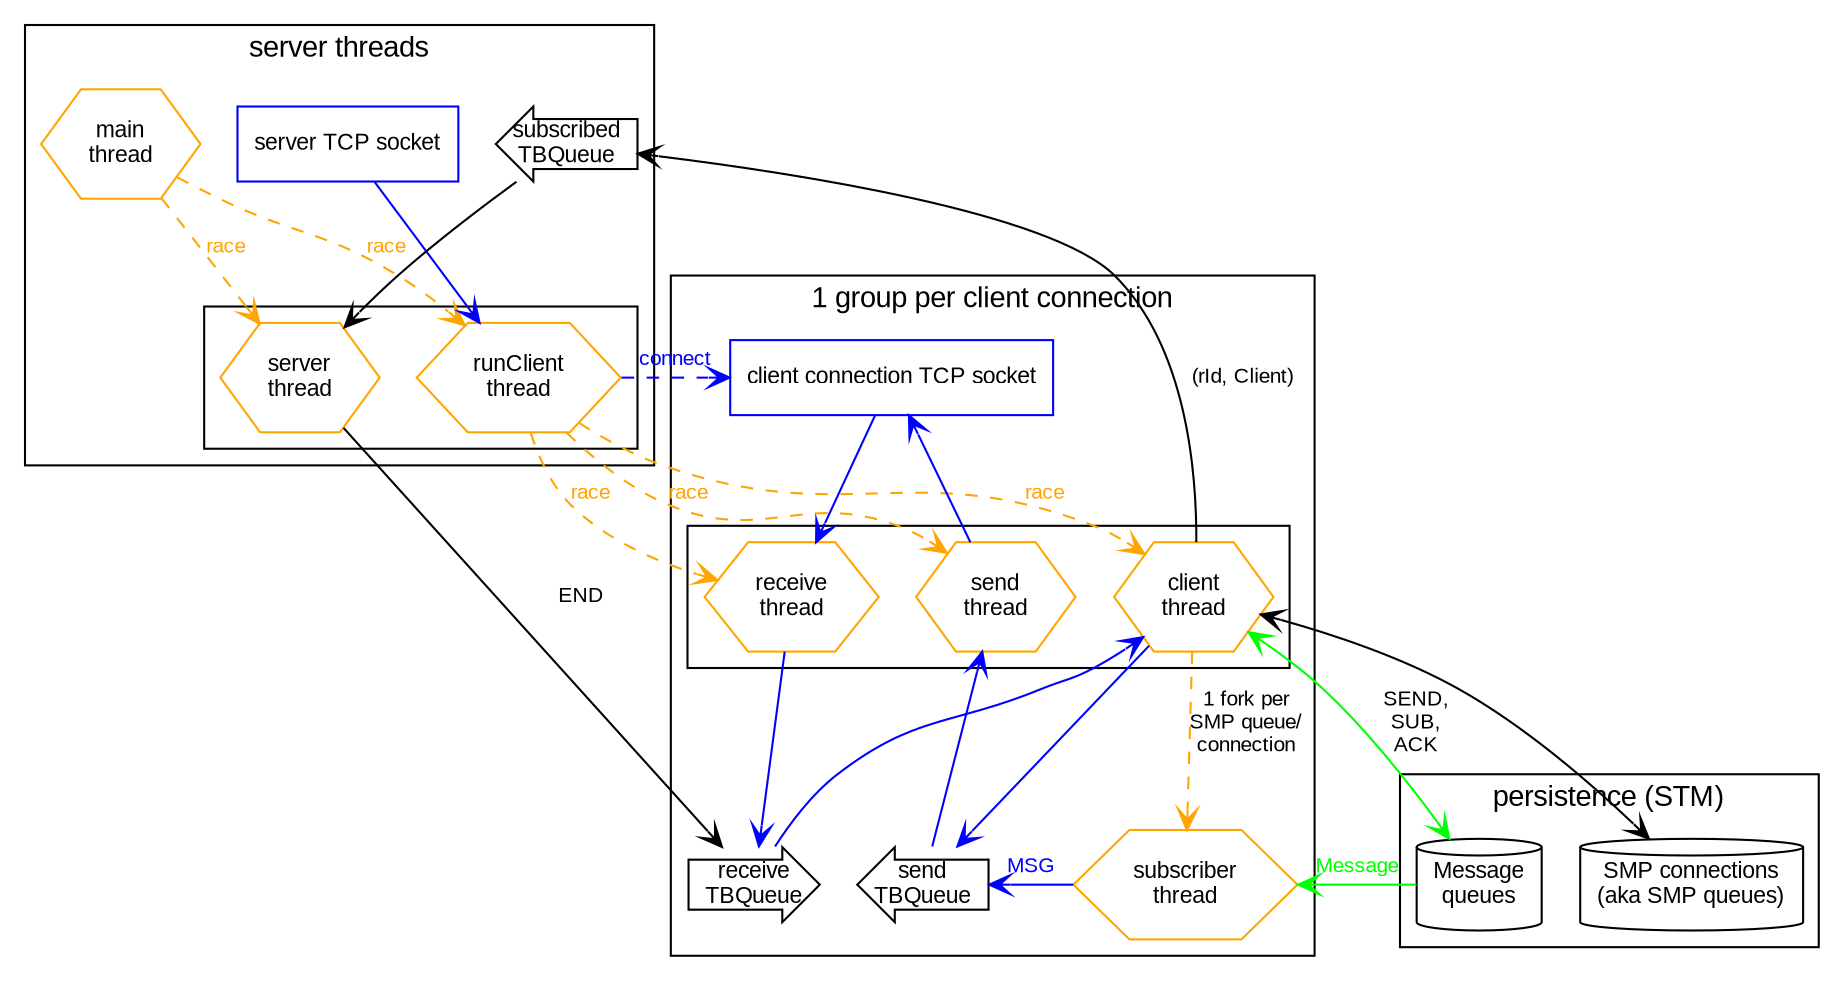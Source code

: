 digraph SMPServer {
  graph [fontname=arial]
  node [fontname=arial fontsize=11 shape=box]
  edge [fontname=arial fontsize=10 arrowhead=open arrowtail=open]

  subgraph clusterPersistence {
    label="persistence (STM)"
    msgQueues [shape=cylinder label="Message\nqueues"]
    queueStore [shape=cylinder label="SMP connections\n(aka SMP queues)"]
  }

  subgraph clusterServer {
    label="server threads" 
    main [shape=hexagon color=orange label="main\nthread"]
    ss [label="server TCP socket" color=blue]
    subgraph clusterThreads {
      label="" 
      node [shape=hexagon color=orange]
      runClient [label="runClient\nthread"]
      server [label="server\nthread"]
    }
    subscribedQ [shape="larrow" label="subscribed\nTBQueue"]
    main -> {server runClient} [style=dashed label=race color=orange fontcolor=orange]
    ss -> runClient [color=blue]
    subscribedQ -> server
  }

  subgraph clusterConnection {
    label="1 group per client connection"
    cs [label="client connection TCP socket" color=blue]

    subgraph clusterThreads {
      node [shape=hexagon, color=orange]
      label=""
      receive [label="receive\nthread"]
      client [label="client\nthread"]
      send [label="send\nthread"]
    }

    runClient -> cs [style=dashed label="connect" color=blue fontcolor=blue]
    runClient -> {client receive send} [style=dashed label=race color=orange fontcolor=orange]
    server -> inq [label="END"]

    subscriber [shape=hexagon color=orange label="subscriber\nthread"]

    inq [shape=rarrow label="receive\nTBQueue"]
    outq [shape=larrow label="send\nTBQueue"]
    cs -> receive -> inq -> client [color=blue]
    msgQueues -> subscriber [label="Message" color=green fontcolor=green]
    subscriber -> outq [label="MSG" color=blue fontcolor=blue constraint=false]
    client -> queueStore [dir=both]
    client -> subscriber [style=dashed label="1 fork per\nSMP queue/\nconnection" color=orange]
    client -> msgQueues [dir="both" label="SEND,\nSUB,\nACK" color=green]
    client -> outq -> send -> cs [color=blue]
    client -> subscribedQ [label="(rId, Client)"]
  }
}
